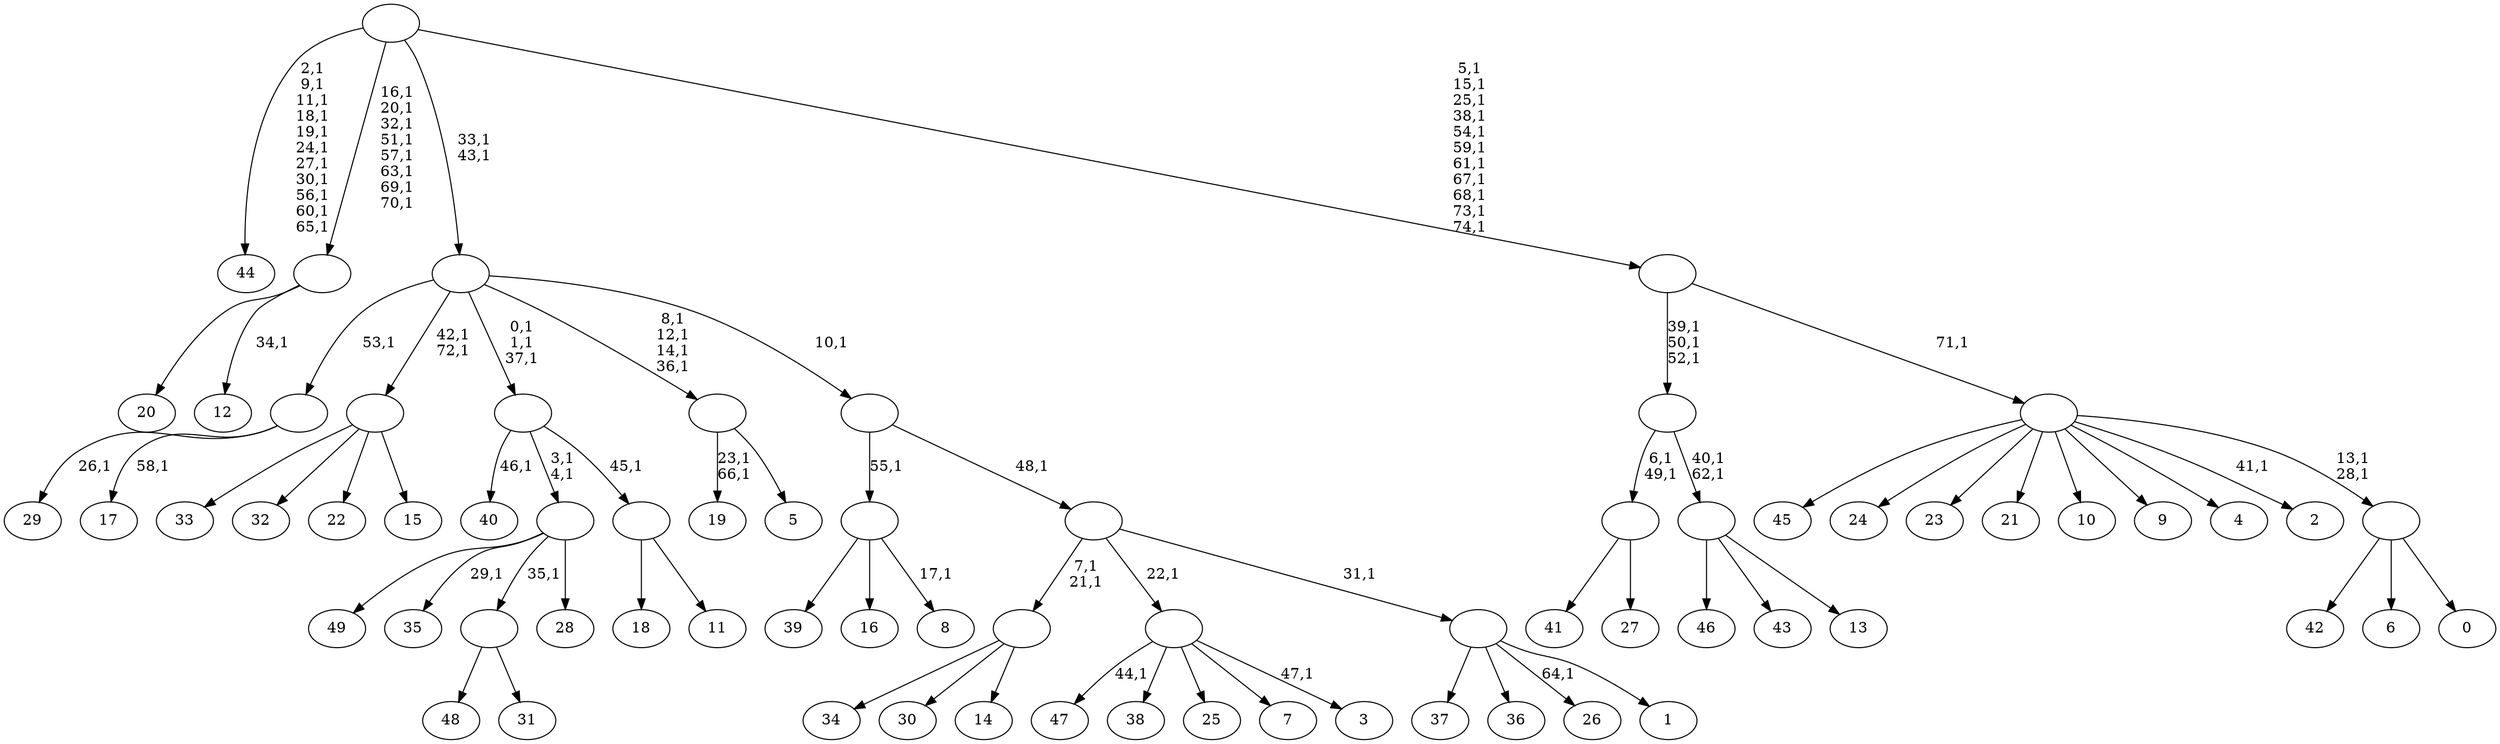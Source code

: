 digraph T {
	125 [label="49"]
	124 [label="48"]
	123 [label="47"]
	121 [label="46"]
	120 [label="45"]
	119 [label="44"]
	107 [label="43"]
	106 [label="42"]
	105 [label="41"]
	104 [label="40"]
	102 [label="39"]
	101 [label="38"]
	100 [label="37"]
	99 [label="36"]
	98 [label="35"]
	96 [label="34"]
	95 [label="33"]
	94 [label="32"]
	93 [label="31"]
	92 [label=""]
	91 [label="30"]
	90 [label="29"]
	88 [label="28"]
	87 [label=""]
	85 [label="27"]
	84 [label=""]
	82 [label="26"]
	80 [label="25"]
	79 [label="24"]
	78 [label="23"]
	77 [label="22"]
	76 [label="21"]
	75 [label="20"]
	74 [label="19"]
	71 [label="18"]
	70 [label="17"]
	68 [label=""]
	67 [label="16"]
	66 [label="15"]
	65 [label=""]
	63 [label="14"]
	62 [label=""]
	60 [label="13"]
	59 [label=""]
	57 [label=""]
	54 [label="12"]
	52 [label=""]
	44 [label="11"]
	43 [label=""]
	42 [label=""]
	39 [label="10"]
	38 [label="9"]
	37 [label="8"]
	35 [label=""]
	34 [label="7"]
	33 [label="6"]
	32 [label="5"]
	31 [label=""]
	27 [label="4"]
	26 [label="3"]
	24 [label=""]
	23 [label="2"]
	21 [label="1"]
	20 [label=""]
	19 [label=""]
	18 [label=""]
	17 [label=""]
	15 [label="0"]
	14 [label=""]
	12 [label=""]
	11 [label=""]
	0 [label=""]
	92 -> 124 [label=""]
	92 -> 93 [label=""]
	87 -> 98 [label="29,1"]
	87 -> 125 [label=""]
	87 -> 92 [label="35,1"]
	87 -> 88 [label=""]
	84 -> 105 [label=""]
	84 -> 85 [label=""]
	68 -> 70 [label="58,1"]
	68 -> 90 [label="26,1"]
	65 -> 95 [label=""]
	65 -> 94 [label=""]
	65 -> 77 [label=""]
	65 -> 66 [label=""]
	62 -> 96 [label=""]
	62 -> 91 [label=""]
	62 -> 63 [label=""]
	59 -> 121 [label=""]
	59 -> 107 [label=""]
	59 -> 60 [label=""]
	57 -> 59 [label="40,1\n62,1"]
	57 -> 84 [label="6,1\n49,1"]
	52 -> 54 [label="34,1"]
	52 -> 75 [label=""]
	43 -> 71 [label=""]
	43 -> 44 [label=""]
	42 -> 87 [label="3,1\n4,1"]
	42 -> 104 [label="46,1"]
	42 -> 43 [label="45,1"]
	35 -> 37 [label="17,1"]
	35 -> 102 [label=""]
	35 -> 67 [label=""]
	31 -> 74 [label="23,1\n66,1"]
	31 -> 32 [label=""]
	24 -> 26 [label="47,1"]
	24 -> 123 [label="44,1"]
	24 -> 101 [label=""]
	24 -> 80 [label=""]
	24 -> 34 [label=""]
	20 -> 82 [label="64,1"]
	20 -> 100 [label=""]
	20 -> 99 [label=""]
	20 -> 21 [label=""]
	19 -> 62 [label="7,1\n21,1"]
	19 -> 24 [label="22,1"]
	19 -> 20 [label="31,1"]
	18 -> 35 [label="55,1"]
	18 -> 19 [label="48,1"]
	17 -> 31 [label="8,1\n12,1\n14,1\n36,1"]
	17 -> 42 [label="0,1\n1,1\n37,1"]
	17 -> 65 [label="42,1\n72,1"]
	17 -> 68 [label="53,1"]
	17 -> 18 [label="10,1"]
	14 -> 106 [label=""]
	14 -> 33 [label=""]
	14 -> 15 [label=""]
	12 -> 14 [label="13,1\n28,1"]
	12 -> 23 [label="41,1"]
	12 -> 120 [label=""]
	12 -> 79 [label=""]
	12 -> 78 [label=""]
	12 -> 76 [label=""]
	12 -> 39 [label=""]
	12 -> 38 [label=""]
	12 -> 27 [label=""]
	11 -> 57 [label="39,1\n50,1\n52,1"]
	11 -> 12 [label="71,1"]
	0 -> 11 [label="5,1\n15,1\n25,1\n38,1\n54,1\n59,1\n61,1\n67,1\n68,1\n73,1\n74,1"]
	0 -> 17 [label="33,1\n43,1"]
	0 -> 52 [label="16,1\n20,1\n32,1\n51,1\n57,1\n63,1\n69,1\n70,1"]
	0 -> 119 [label="2,1\n9,1\n11,1\n18,1\n19,1\n24,1\n27,1\n30,1\n56,1\n60,1\n65,1"]
}
